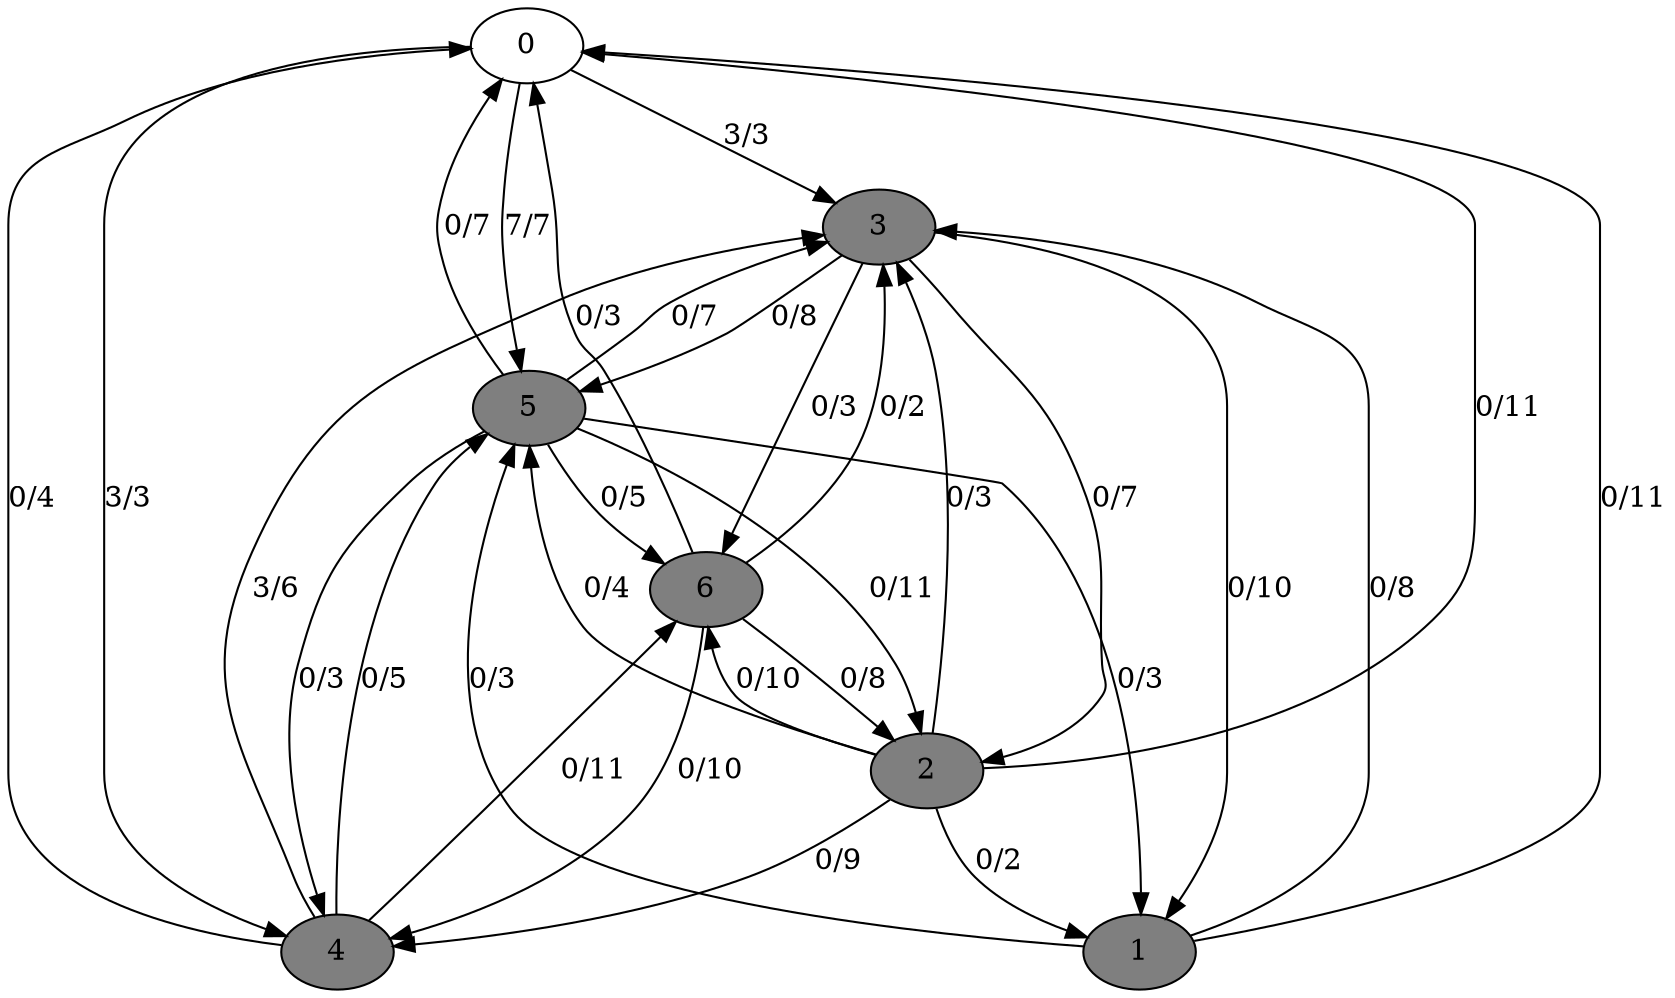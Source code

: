 digraph G {
	0[style=filled fillcolor=grey100];
	0->3[label ="3/3"] ;
	0->4[label ="3/3"] ;
	0->5[label ="7/7"] ;
	1[style=filled fillcolor=grey50];
	1->0[label ="0/11"] ;
	1->3[label ="0/8"] ;
	1->5[label ="0/3"] ;
	2[style=filled fillcolor=grey50];
	2->0[label ="0/11"] ;
	2->1[label ="0/2"] ;
	2->3[label ="0/3"] ;
	2->4[label ="0/9"] ;
	2->5[label ="0/4"] ;
	2->6[label ="0/10"] ;
	3[style=filled fillcolor=grey50];
	3->1[label ="0/10"] ;
	3->2[label ="0/7"] ;
	3->5[label ="0/8"] ;
	3->6[label ="0/3"] ;
	4[style=filled fillcolor=grey50];
	4->0[label ="0/4"] ;
	4->3[label ="3/6"] ;
	4->5[label ="0/5"] ;
	4->6[label ="0/11"] ;
	5[style=filled fillcolor=grey50];
	5->0[label ="0/7"] ;
	5->1[label ="0/3"] ;
	5->2[label ="0/11"] ;
	5->3[label ="0/7"] ;
	5->4[label ="0/3"] ;
	5->6[label ="0/5"] ;
	6[style=filled fillcolor=grey50];
	6->0[label ="0/3"] ;
	6->2[label ="0/8"] ;
	6->3[label ="0/2"] ;
	6->4[label ="0/10"] ;
}
